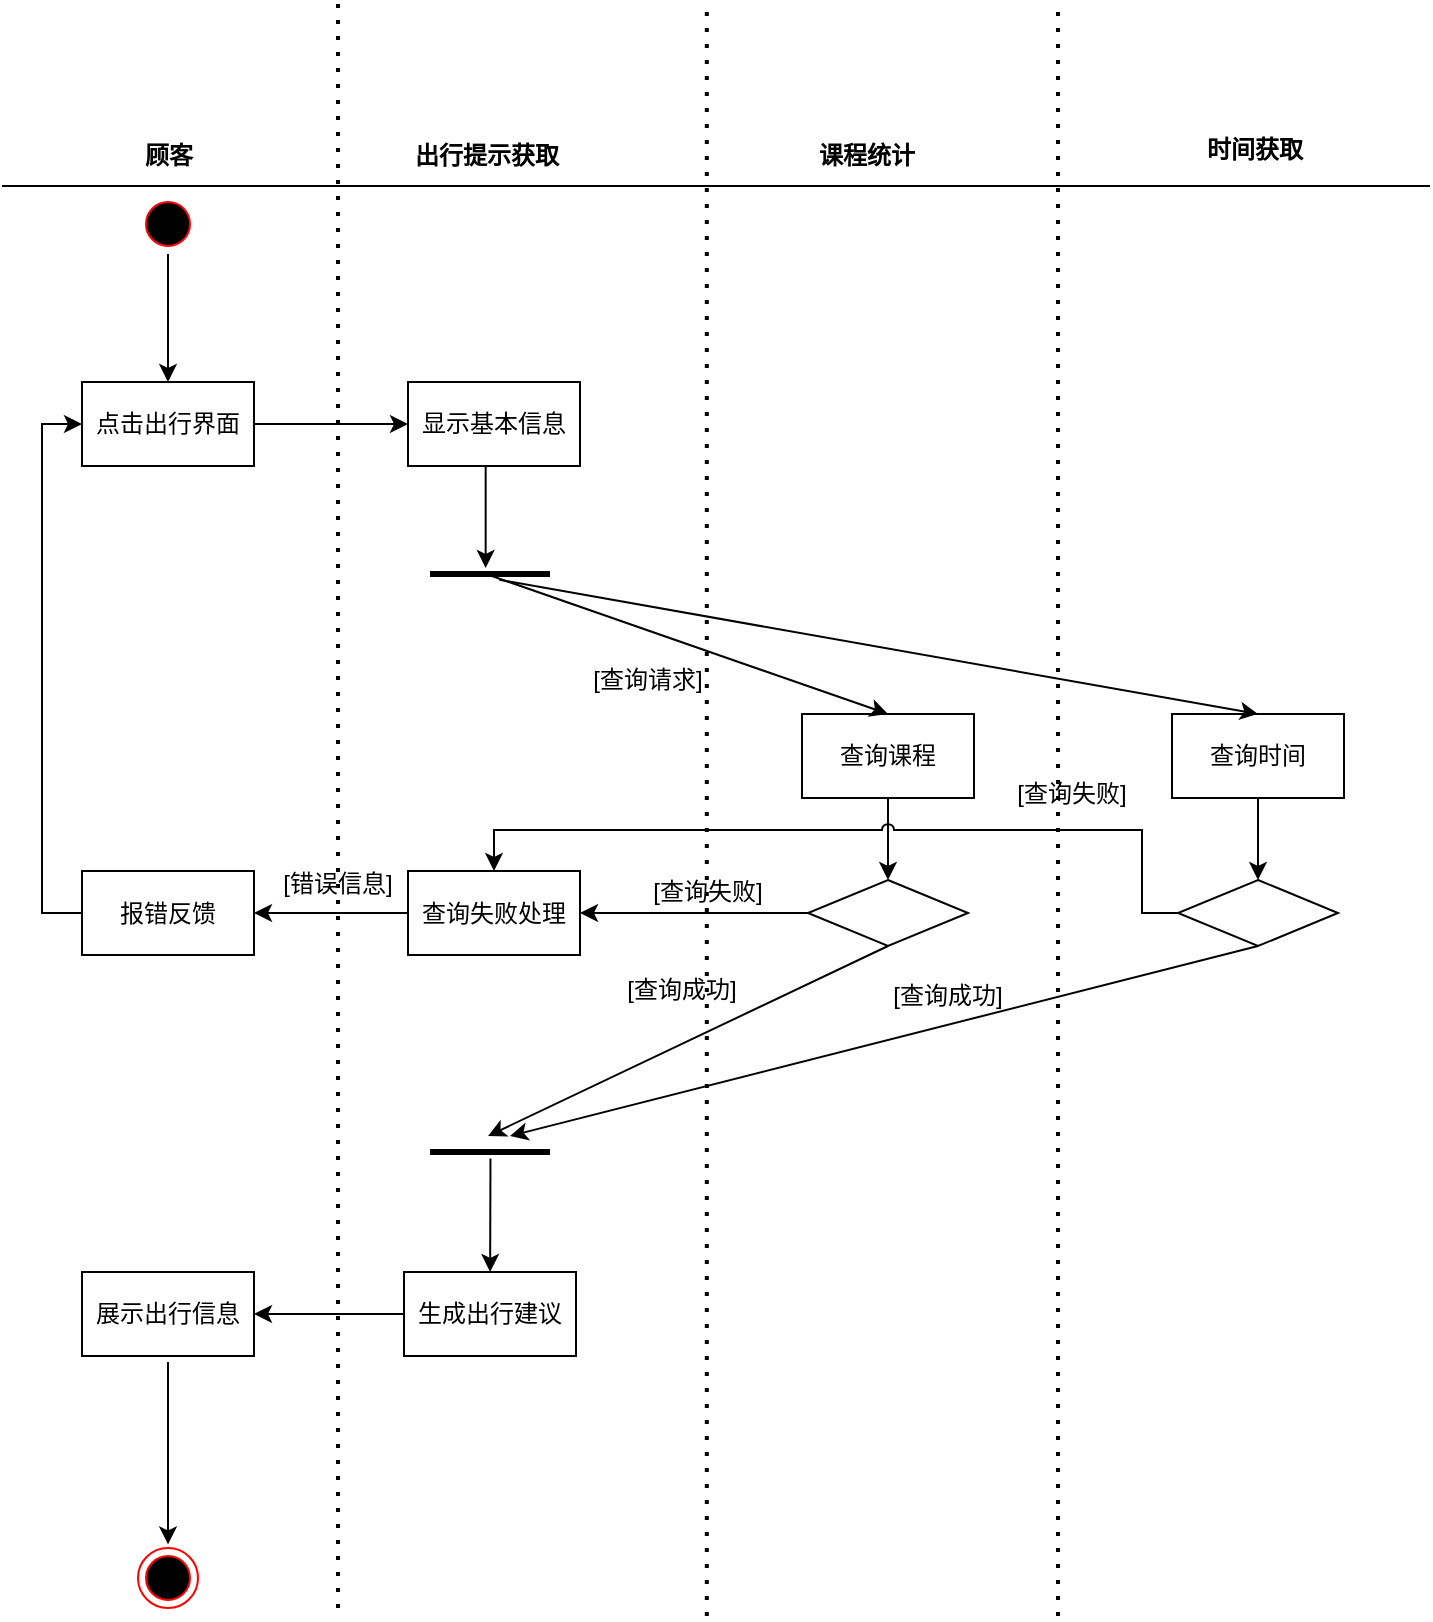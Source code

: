 <mxfile version="21.3.7" type="github">
  <diagram name="第 1 页" id="SLf0g1vQuQiIQ_dlhVsS">
    <mxGraphModel dx="1343" dy="717" grid="0" gridSize="10" guides="1" tooltips="1" connect="1" arrows="1" fold="1" page="1" pageScale="1" pageWidth="2336" pageHeight="1654" math="0" shadow="0">
      <root>
        <mxCell id="0" />
        <mxCell id="1" parent="0" />
        <mxCell id="n7hBufAdACsZQ1KQg_F_-1" value="" style="line;strokeWidth=1;fillColor=none;align=left;verticalAlign=middle;spacingTop=-1;spacingLeft=3;spacingRight=3;rotatable=0;labelPosition=right;points=[];portConstraint=eastwest;strokeColor=inherit;" vertex="1" parent="1">
          <mxGeometry x="293" y="170" width="714" height="8" as="geometry" />
        </mxCell>
        <mxCell id="n7hBufAdACsZQ1KQg_F_-2" value="顾客" style="text;align=center;fontStyle=1;verticalAlign=middle;spacingLeft=3;spacingRight=3;strokeColor=none;rotatable=0;points=[[0,0.5],[1,0.5]];portConstraint=eastwest;html=1;" vertex="1" parent="1">
          <mxGeometry x="352" y="151" width="48" height="16" as="geometry" />
        </mxCell>
        <mxCell id="n7hBufAdACsZQ1KQg_F_-3" value="出行提示获取" style="text;align=center;fontStyle=1;verticalAlign=middle;spacingLeft=3;spacingRight=3;strokeColor=none;rotatable=0;points=[[0,0.5],[1,0.5]];portConstraint=eastwest;html=1;" vertex="1" parent="1">
          <mxGeometry x="511" y="151" width="48" height="16" as="geometry" />
        </mxCell>
        <mxCell id="n7hBufAdACsZQ1KQg_F_-4" value="时间获取" style="text;align=center;fontStyle=1;verticalAlign=middle;spacingLeft=3;spacingRight=3;strokeColor=none;rotatable=0;points=[[0,0.5],[1,0.5]];portConstraint=eastwest;html=1;" vertex="1" parent="1">
          <mxGeometry x="895" y="148" width="48" height="16" as="geometry" />
        </mxCell>
        <mxCell id="n7hBufAdACsZQ1KQg_F_-5" value="课程统计" style="text;align=center;fontStyle=1;verticalAlign=middle;spacingLeft=3;spacingRight=3;strokeColor=none;rotatable=0;points=[[0,0.5],[1,0.5]];portConstraint=eastwest;html=1;" vertex="1" parent="1">
          <mxGeometry x="701" y="151" width="48" height="16" as="geometry" />
        </mxCell>
        <mxCell id="n7hBufAdACsZQ1KQg_F_-6" style="edgeStyle=orthogonalEdgeStyle;rounded=0;orthogonalLoop=1;jettySize=auto;html=1;" edge="1" parent="1" source="n7hBufAdACsZQ1KQg_F_-7" target="n7hBufAdACsZQ1KQg_F_-9">
          <mxGeometry relative="1" as="geometry" />
        </mxCell>
        <mxCell id="n7hBufAdACsZQ1KQg_F_-7" value="" style="ellipse;html=1;shape=startState;fillColor=#000000;strokeColor=#ff0000;" vertex="1" parent="1">
          <mxGeometry x="361" y="178" width="30" height="30" as="geometry" />
        </mxCell>
        <mxCell id="n7hBufAdACsZQ1KQg_F_-8" style="edgeStyle=orthogonalEdgeStyle;rounded=0;orthogonalLoop=1;jettySize=auto;html=1;" edge="1" parent="1" source="n7hBufAdACsZQ1KQg_F_-9" target="n7hBufAdACsZQ1KQg_F_-10">
          <mxGeometry relative="1" as="geometry" />
        </mxCell>
        <mxCell id="n7hBufAdACsZQ1KQg_F_-9" value="点击出行界面" style="html=1;whiteSpace=wrap;" vertex="1" parent="1">
          <mxGeometry x="333" y="272" width="86" height="42" as="geometry" />
        </mxCell>
        <mxCell id="n7hBufAdACsZQ1KQg_F_-10" value="显示基本信息" style="html=1;whiteSpace=wrap;" vertex="1" parent="1">
          <mxGeometry x="496" y="272" width="86" height="42" as="geometry" />
        </mxCell>
        <mxCell id="n7hBufAdACsZQ1KQg_F_-12" style="edgeStyle=orthogonalEdgeStyle;rounded=0;orthogonalLoop=1;jettySize=auto;html=1;entryX=0.5;entryY=0;entryDx=0;entryDy=0;" edge="1" parent="1" source="n7hBufAdACsZQ1KQg_F_-13" target="n7hBufAdACsZQ1KQg_F_-17">
          <mxGeometry relative="1" as="geometry" />
        </mxCell>
        <mxCell id="n7hBufAdACsZQ1KQg_F_-13" value="查询课程" style="html=1;whiteSpace=wrap;" vertex="1" parent="1">
          <mxGeometry x="693" y="438" width="86" height="42" as="geometry" />
        </mxCell>
        <mxCell id="n7hBufAdACsZQ1KQg_F_-58" style="edgeStyle=orthogonalEdgeStyle;rounded=0;orthogonalLoop=1;jettySize=auto;html=1;" edge="1" parent="1" source="n7hBufAdACsZQ1KQg_F_-17" target="n7hBufAdACsZQ1KQg_F_-57">
          <mxGeometry relative="1" as="geometry" />
        </mxCell>
        <mxCell id="n7hBufAdACsZQ1KQg_F_-17" value="" style="rhombus;whiteSpace=wrap;html=1;" vertex="1" parent="1">
          <mxGeometry x="696" y="521" width="80" height="33" as="geometry" />
        </mxCell>
        <mxCell id="n7hBufAdACsZQ1KQg_F_-32" value="" style="ellipse;html=1;shape=endState;fillColor=#000000;strokeColor=#ff0000;" vertex="1" parent="1">
          <mxGeometry x="361" y="855" width="30" height="30" as="geometry" />
        </mxCell>
        <mxCell id="n7hBufAdACsZQ1KQg_F_-35" value="" style="endArrow=classic;html=1;rounded=0;" edge="1" parent="1">
          <mxGeometry width="50" height="50" relative="1" as="geometry">
            <mxPoint x="376" y="762" as="sourcePoint" />
            <mxPoint x="376" y="853.192" as="targetPoint" />
          </mxGeometry>
        </mxCell>
        <mxCell id="n7hBufAdACsZQ1KQg_F_-38" value="" style="endArrow=none;dashed=1;html=1;dashPattern=1 3;strokeWidth=2;rounded=0;" edge="1" parent="1">
          <mxGeometry width="50" height="50" relative="1" as="geometry">
            <mxPoint x="461" y="885" as="sourcePoint" />
            <mxPoint x="461" y="82" as="targetPoint" />
          </mxGeometry>
        </mxCell>
        <mxCell id="n7hBufAdACsZQ1KQg_F_-49" style="edgeStyle=orthogonalEdgeStyle;rounded=0;orthogonalLoop=1;jettySize=auto;html=1;" edge="1" parent="1">
          <mxGeometry relative="1" as="geometry">
            <mxPoint x="534.83" y="365" as="targetPoint" />
            <mxPoint x="534.83" y="314" as="sourcePoint" />
          </mxGeometry>
        </mxCell>
        <mxCell id="n7hBufAdACsZQ1KQg_F_-50" value="" style="line;strokeWidth=3;rotatable=0;dashed=0;labelPosition=right;align=left;verticalAlign=middle;spacingTop=0;spacingLeft=6;points=[];portConstraint=eastwest;fontSize=13;" vertex="1" parent="1">
          <mxGeometry x="507" y="363" width="60" height="10" as="geometry" />
        </mxCell>
        <mxCell id="n7hBufAdACsZQ1KQg_F_-51" value="" style="endArrow=classic;html=1;rounded=0;exitX=0.511;exitY=0.593;exitDx=0;exitDy=0;entryX=0.5;entryY=0;entryDx=0;entryDy=0;exitPerimeter=0;" edge="1" parent="1" source="n7hBufAdACsZQ1KQg_F_-50" target="n7hBufAdACsZQ1KQg_F_-13">
          <mxGeometry width="50" height="50" relative="1" as="geometry">
            <mxPoint x="646" y="303" as="sourcePoint" />
            <mxPoint x="705" y="465" as="targetPoint" />
          </mxGeometry>
        </mxCell>
        <mxCell id="n7hBufAdACsZQ1KQg_F_-48" value="[查询请求]" style="text;html=1;strokeColor=none;fillColor=none;align=center;verticalAlign=middle;whiteSpace=wrap;rounded=0;" vertex="1" parent="1">
          <mxGeometry x="586" y="406" width="60" height="30" as="geometry" />
        </mxCell>
        <mxCell id="n7hBufAdACsZQ1KQg_F_-62" style="edgeStyle=orthogonalEdgeStyle;rounded=0;orthogonalLoop=1;jettySize=auto;html=1;" edge="1" parent="1" source="n7hBufAdACsZQ1KQg_F_-57" target="n7hBufAdACsZQ1KQg_F_-61">
          <mxGeometry relative="1" as="geometry" />
        </mxCell>
        <mxCell id="n7hBufAdACsZQ1KQg_F_-57" value="查询失败处理" style="html=1;whiteSpace=wrap;" vertex="1" parent="1">
          <mxGeometry x="496" y="516.5" width="86" height="42" as="geometry" />
        </mxCell>
        <mxCell id="n7hBufAdACsZQ1KQg_F_-59" value="[查询失败]" style="text;html=1;strokeColor=none;fillColor=none;align=center;verticalAlign=middle;whiteSpace=wrap;rounded=0;" vertex="1" parent="1">
          <mxGeometry x="616" y="512" width="60" height="30" as="geometry" />
        </mxCell>
        <mxCell id="n7hBufAdACsZQ1KQg_F_-66" style="edgeStyle=orthogonalEdgeStyle;rounded=0;orthogonalLoop=1;jettySize=auto;html=1;" edge="1" parent="1" source="n7hBufAdACsZQ1KQg_F_-60" target="n7hBufAdACsZQ1KQg_F_-65">
          <mxGeometry relative="1" as="geometry" />
        </mxCell>
        <mxCell id="n7hBufAdACsZQ1KQg_F_-60" value="生成出行建议" style="html=1;whiteSpace=wrap;" vertex="1" parent="1">
          <mxGeometry x="494" y="717" width="86" height="42" as="geometry" />
        </mxCell>
        <mxCell id="n7hBufAdACsZQ1KQg_F_-64" style="edgeStyle=orthogonalEdgeStyle;rounded=0;orthogonalLoop=1;jettySize=auto;html=1;entryX=0;entryY=0.5;entryDx=0;entryDy=0;" edge="1" parent="1" source="n7hBufAdACsZQ1KQg_F_-61" target="n7hBufAdACsZQ1KQg_F_-9">
          <mxGeometry relative="1" as="geometry">
            <Array as="points">
              <mxPoint x="313" y="538" />
              <mxPoint x="313" y="293" />
            </Array>
          </mxGeometry>
        </mxCell>
        <mxCell id="n7hBufAdACsZQ1KQg_F_-61" value="报错反馈" style="html=1;whiteSpace=wrap;" vertex="1" parent="1">
          <mxGeometry x="333" y="516.5" width="86" height="42" as="geometry" />
        </mxCell>
        <mxCell id="n7hBufAdACsZQ1KQg_F_-63" value="[错误信息]" style="text;html=1;strokeColor=none;fillColor=none;align=center;verticalAlign=middle;whiteSpace=wrap;rounded=0;" vertex="1" parent="1">
          <mxGeometry x="431" y="508" width="60" height="30" as="geometry" />
        </mxCell>
        <mxCell id="n7hBufAdACsZQ1KQg_F_-65" value="展示出行信息" style="html=1;whiteSpace=wrap;" vertex="1" parent="1">
          <mxGeometry x="333" y="717" width="86" height="42" as="geometry" />
        </mxCell>
        <mxCell id="n7hBufAdACsZQ1KQg_F_-67" value="" style="line;strokeWidth=3;rotatable=0;dashed=0;labelPosition=right;align=left;verticalAlign=middle;spacingTop=0;spacingLeft=6;points=[];portConstraint=eastwest;fontSize=13;" vertex="1" parent="1">
          <mxGeometry x="507" y="652" width="60" height="10" as="geometry" />
        </mxCell>
        <mxCell id="n7hBufAdACsZQ1KQg_F_-68" value="" style="endArrow=classic;html=1;rounded=0;exitX=0.504;exitY=0.826;exitDx=0;exitDy=0;exitPerimeter=0;" edge="1" parent="1" source="n7hBufAdACsZQ1KQg_F_-67" target="n7hBufAdACsZQ1KQg_F_-60">
          <mxGeometry width="50" height="50" relative="1" as="geometry">
            <mxPoint x="665" y="710" as="sourcePoint" />
            <mxPoint x="715" y="660" as="targetPoint" />
          </mxGeometry>
        </mxCell>
        <mxCell id="n7hBufAdACsZQ1KQg_F_-69" value="" style="endArrow=classic;html=1;rounded=0;exitX=0.5;exitY=1;exitDx=0;exitDy=0;" edge="1" parent="1" source="n7hBufAdACsZQ1KQg_F_-17">
          <mxGeometry width="50" height="50" relative="1" as="geometry">
            <mxPoint x="746" y="662" as="sourcePoint" />
            <mxPoint x="536" y="649" as="targetPoint" />
          </mxGeometry>
        </mxCell>
        <mxCell id="n7hBufAdACsZQ1KQg_F_-70" value="[查询成功]" style="text;html=1;strokeColor=none;fillColor=none;align=center;verticalAlign=middle;whiteSpace=wrap;rounded=0;" vertex="1" parent="1">
          <mxGeometry x="603" y="561" width="60" height="30" as="geometry" />
        </mxCell>
        <mxCell id="n7hBufAdACsZQ1KQg_F_-71" style="edgeStyle=orthogonalEdgeStyle;rounded=0;orthogonalLoop=1;jettySize=auto;html=1;entryX=0.5;entryY=0;entryDx=0;entryDy=0;" edge="1" parent="1" source="n7hBufAdACsZQ1KQg_F_-72" target="n7hBufAdACsZQ1KQg_F_-73">
          <mxGeometry relative="1" as="geometry" />
        </mxCell>
        <mxCell id="n7hBufAdACsZQ1KQg_F_-72" value="查询时间" style="html=1;whiteSpace=wrap;" vertex="1" parent="1">
          <mxGeometry x="878" y="438" width="86" height="42" as="geometry" />
        </mxCell>
        <mxCell id="n7hBufAdACsZQ1KQg_F_-76" style="edgeStyle=orthogonalEdgeStyle;rounded=0;orthogonalLoop=1;jettySize=auto;html=1;entryX=0.5;entryY=0;entryDx=0;entryDy=0;jumpStyle=arc;" edge="1" parent="1" source="n7hBufAdACsZQ1KQg_F_-73" target="n7hBufAdACsZQ1KQg_F_-57">
          <mxGeometry relative="1" as="geometry">
            <Array as="points">
              <mxPoint x="863" y="538" />
              <mxPoint x="863" y="496" />
              <mxPoint x="539" y="496" />
            </Array>
          </mxGeometry>
        </mxCell>
        <mxCell id="n7hBufAdACsZQ1KQg_F_-73" value="" style="rhombus;whiteSpace=wrap;html=1;" vertex="1" parent="1">
          <mxGeometry x="881" y="521" width="80" height="33" as="geometry" />
        </mxCell>
        <mxCell id="n7hBufAdACsZQ1KQg_F_-74" value="" style="endArrow=classic;html=1;rounded=0;exitX=0.578;exitY=0.791;exitDx=0;exitDy=0;entryX=0.5;entryY=0;entryDx=0;entryDy=0;exitPerimeter=0;" edge="1" parent="1" source="n7hBufAdACsZQ1KQg_F_-50" target="n7hBufAdACsZQ1KQg_F_-72">
          <mxGeometry width="50" height="50" relative="1" as="geometry">
            <mxPoint x="548" y="379" as="sourcePoint" />
            <mxPoint x="746" y="448" as="targetPoint" />
          </mxGeometry>
        </mxCell>
        <mxCell id="n7hBufAdACsZQ1KQg_F_-75" value="" style="endArrow=classic;html=1;rounded=0;exitX=0.5;exitY=1;exitDx=0;exitDy=0;" edge="1" parent="1" source="n7hBufAdACsZQ1KQg_F_-73">
          <mxGeometry width="50" height="50" relative="1" as="geometry">
            <mxPoint x="974" y="655" as="sourcePoint" />
            <mxPoint x="547" y="649" as="targetPoint" />
          </mxGeometry>
        </mxCell>
        <mxCell id="n7hBufAdACsZQ1KQg_F_-77" value="[查询失败]" style="text;html=1;strokeColor=none;fillColor=none;align=center;verticalAlign=middle;whiteSpace=wrap;rounded=0;" vertex="1" parent="1">
          <mxGeometry x="798" y="463" width="60" height="30" as="geometry" />
        </mxCell>
        <mxCell id="n7hBufAdACsZQ1KQg_F_-78" value="[查询成功]" style="text;html=1;strokeColor=none;fillColor=none;align=center;verticalAlign=middle;whiteSpace=wrap;rounded=0;" vertex="1" parent="1">
          <mxGeometry x="736" y="564" width="60" height="30" as="geometry" />
        </mxCell>
        <mxCell id="n7hBufAdACsZQ1KQg_F_-80" value="" style="endArrow=none;dashed=1;html=1;dashPattern=1 3;strokeWidth=2;rounded=0;" edge="1" parent="1">
          <mxGeometry width="50" height="50" relative="1" as="geometry">
            <mxPoint x="645.41" y="889" as="sourcePoint" />
            <mxPoint x="645.41" y="86" as="targetPoint" />
          </mxGeometry>
        </mxCell>
        <mxCell id="n7hBufAdACsZQ1KQg_F_-81" value="" style="endArrow=none;dashed=1;html=1;dashPattern=1 3;strokeWidth=2;rounded=0;" edge="1" parent="1">
          <mxGeometry width="50" height="50" relative="1" as="geometry">
            <mxPoint x="821" y="889" as="sourcePoint" />
            <mxPoint x="821" y="86" as="targetPoint" />
          </mxGeometry>
        </mxCell>
      </root>
    </mxGraphModel>
  </diagram>
</mxfile>
